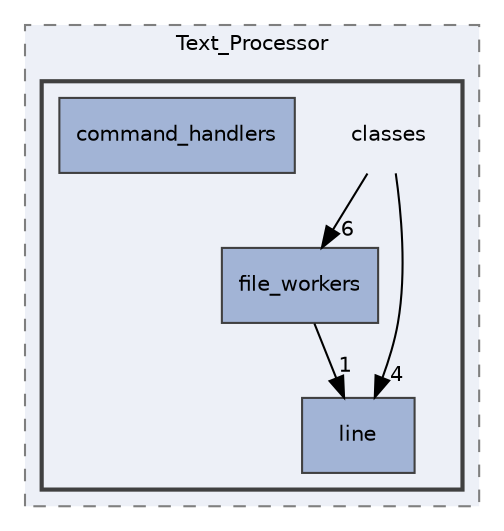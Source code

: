 digraph "C:/Users/Nikola/CLionProjects/OOP_RE/Text_Processor/classes"
{
 // LATEX_PDF_SIZE
  edge [fontname="Helvetica",fontsize="10",labelfontname="Helvetica",labelfontsize="10"];
  node [fontname="Helvetica",fontsize="10",shape=record];
  compound=true
  subgraph clusterdir_ef7d681dfafc76b440731fb5281964f3 {
    graph [ bgcolor="#edf0f7", pencolor="grey50", style="filled,dashed,", label="Text_Processor", fontname="Helvetica", fontsize="10", URL="dir_ef7d681dfafc76b440731fb5281964f3.html"]
  subgraph clusterdir_91f4556948e037aed8d4b2d8ffe3ce09 {
    graph [ bgcolor="#edf0f7", pencolor="grey25", style="filled,bold,", label="", fontname="Helvetica", fontsize="10", URL="dir_91f4556948e037aed8d4b2d8ffe3ce09.html"]
    dir_91f4556948e037aed8d4b2d8ffe3ce09 [shape=plaintext, label="classes"];
  dir_97ff26a14fd4659d942e3dba4d560e5f [shape=box, label="command_handlers", style="filled,", fillcolor="#a2b4d6", color="grey25", URL="dir_97ff26a14fd4659d942e3dba4d560e5f.html"];
  dir_63a0832c11657b89bad66750e4b799c7 [shape=box, label="file_workers", style="filled,", fillcolor="#a2b4d6", color="grey25", URL="dir_63a0832c11657b89bad66750e4b799c7.html"];
  dir_e4b40bf4380700b985ab9d831038dbcb [shape=box, label="line", style="filled,", fillcolor="#a2b4d6", color="grey25", URL="dir_e4b40bf4380700b985ab9d831038dbcb.html"];
  }
  }
  dir_91f4556948e037aed8d4b2d8ffe3ce09->dir_63a0832c11657b89bad66750e4b799c7 [headlabel="6", labeldistance=1.5 headhref="dir_000001_000008.html"];
  dir_91f4556948e037aed8d4b2d8ffe3ce09->dir_e4b40bf4380700b985ab9d831038dbcb [headlabel="4", labeldistance=1.5 headhref="dir_000001_000009.html"];
  dir_63a0832c11657b89bad66750e4b799c7->dir_e4b40bf4380700b985ab9d831038dbcb [headlabel="1", labeldistance=1.5 headhref="dir_000008_000009.html"];
}
